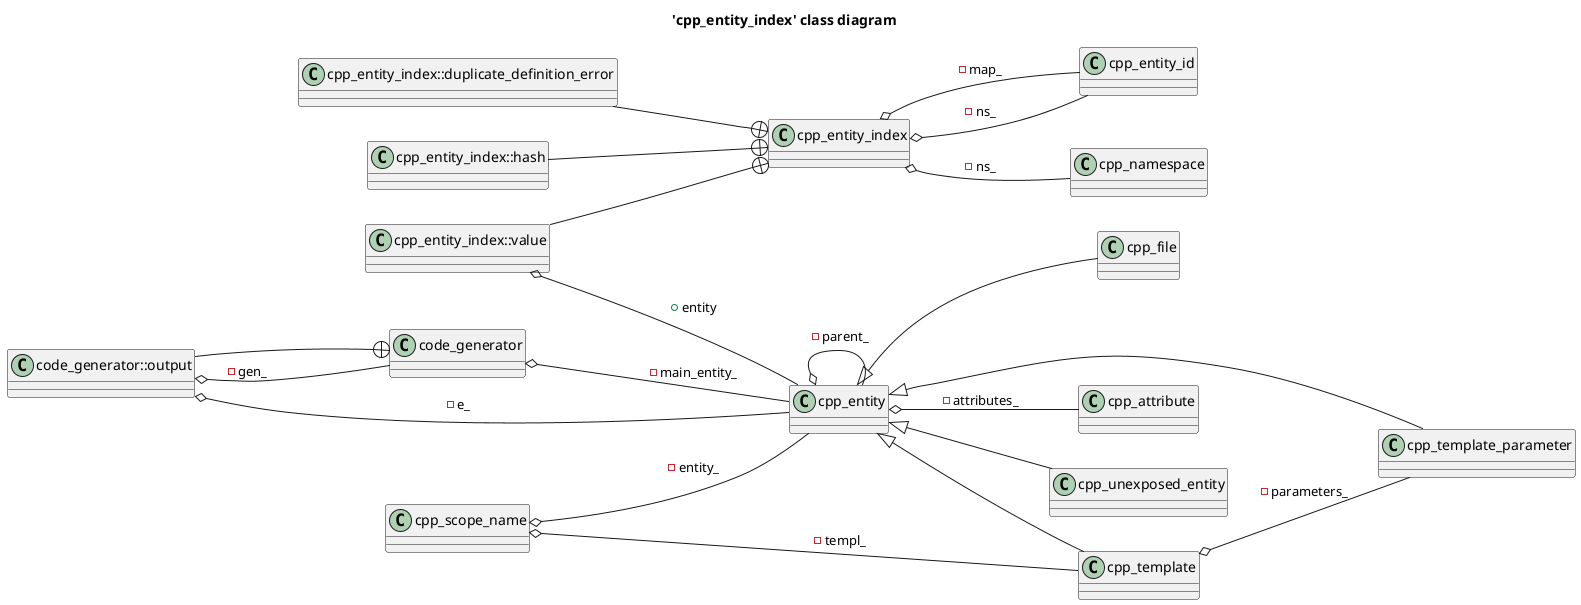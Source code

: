 @startuml
title 'cpp_entity_index' class diagram
left to right direction
class "cpp_entity_id" as C_0001152344551163828554
class C_0001152344551163828554 [[https://github.com/foonathan/cppast/blob/f00df6675d87c6983033d270728c57a55cd3db22/include/cppast/cpp_entity_index.hpp#L38{cpp_entity_id}]] {
__
}
class "cpp_entity_index" as C_0001989731226165037041
class C_0001989731226165037041 [[https://github.com/foonathan/cppast/blob/f00df6675d87c6983033d270728c57a55cd3db22/include/cppast/cpp_entity_index.hpp#L58{cpp_entity_index}]] {
__
}
class "cpp_entity_index::duplicate_definition_error" as C_0001989531636101477120
class C_0001989531636101477120 [[https://github.com/foonathan/cppast/blob/f00df6675d87c6983033d270728c57a55cd3db22/include/cppast/cpp_entity_index.hpp#L62{cpp_entity_index##duplicate_definition_error}]] {
__
}
class "cpp_entity_index::hash" as C_0000634431773903245144
class C_0000634431773903245144 [[https://github.com/foonathan/cppast/blob/f00df6675d87c6983033d270728c57a55cd3db22/include/cppast/cpp_entity_index.hpp#L116{cpp_entity_index##hash}]] {
__
}
class "cpp_entity_index::value" as C_0001918458639534713763
class C_0001918458639534713763 [[https://github.com/foonathan/cppast/blob/f00df6675d87c6983033d270728c57a55cd3db22/include/cppast/cpp_entity_index.hpp#L124{cpp_entity_index##value}]] {
__
}
class "cpp_attribute" as C_0000560657228528420559
class C_0000560657228528420559 [[https://github.com/foonathan/cppast/blob/f00df6675d87c6983033d270728c57a55cd3db22/include/cppast/cpp_attribute.hpp#L42{cpp_attribute}]] {
__
}
class "cpp_scope_name" as C_0001691123644971107631
class C_0001691123644971107631 [[https://github.com/foonathan/cppast/blob/f00df6675d87c6983033d270728c57a55cd3db22/include/cppast/cpp_entity.hpp#L22{cpp_scope_name}]] {
__
}
class "cpp_entity" as C_0001854695372332280903
class C_0001854695372332280903 [[https://github.com/foonathan/cppast/blob/f00df6675d87c6983033d270728c57a55cd3db22/include/cppast/cpp_entity.hpp#L47{cpp_entity}]] {
__
}
class "cpp_unexposed_entity" as C_0001449857709503654826
class C_0001449857709503654826 [[https://github.com/foonathan/cppast/blob/f00df6675d87c6983033d270728c57a55cd3db22/include/cppast/cpp_entity.hpp#L187{cpp_unexposed_entity}]] {
__
}
class "cpp_file" as C_0001248593507051490272
class C_0001248593507051490272 [[https://github.com/foonathan/cppast/blob/f00df6675d87c6983033d270728c57a55cd3db22/include/cppast/cpp_file.hpp#L27{cpp_file}]] {
__
}
class "cpp_template" as C_0000007122300671081288
class C_0000007122300671081288 [[https://github.com/foonathan/cppast/blob/f00df6675d87c6983033d270728c57a55cd3db22/include/cppast/cppast_fwd.hpp#L61{cpp_template}]] {
__
}
class "code_generator" as C_0000664741342971710245
class C_0000664741342971710245 [[https://github.com/foonathan/cppast/blob/f00df6675d87c6983033d270728c57a55cd3db22/include/cppast/cppast_fwd.hpp#L10{code_generator}]] {
__
}
class "cpp_template_parameter" as C_0001158442798649543268
class C_0001158442798649543268 [[https://github.com/foonathan/cppast/blob/f00df6675d87c6983033d270728c57a55cd3db22/include/cppast/cppast_fwd.hpp#L64{cpp_template_parameter}]] {
__
}
class "cpp_namespace" as C_0001318630691633731356
class C_0001318630691633731356 [[https://github.com/foonathan/cppast/blob/f00df6675d87c6983033d270728c57a55cd3db22/include/cppast/cppast_fwd.hpp#L55{cpp_namespace}]] {
__
}
class "code_generator::output" as C_0000192432743316866604
class C_0000192432743316866604 [[https://github.com/foonathan/cppast/blob/f00df6675d87c6983033d270728c57a55cd3db22/include/cppast/code_generator.hpp#L168{code_generator##output}]] {
__
}
C_0001989731226165037041 o-- C_0001152344551163828554 : -map_
C_0001989731226165037041 o-- C_0001152344551163828554 : -ns_
C_0001989731226165037041 o-- C_0001318630691633731356 : -ns_
C_0001989531636101477120 --+ C_0001989731226165037041
C_0000634431773903245144 --+ C_0001989731226165037041
C_0001918458639534713763 --+ C_0001989731226165037041
C_0001918458639534713763 o-- C_0001854695372332280903 : +entity
C_0001691123644971107631 o-- C_0001854695372332280903 : -entity_
C_0001691123644971107631 o-- C_0000007122300671081288 : -templ_
C_0001854695372332280903 o-- C_0000560657228528420559 : -attributes_
C_0001854695372332280903 o-- C_0001854695372332280903 : -parent_
C_0001854695372332280903 <|-- C_0001449857709503654826
C_0001854695372332280903 <|-- C_0001248593507051490272
C_0000007122300671081288 o-- C_0001158442798649543268 : -parameters_
C_0001854695372332280903 <|-- C_0000007122300671081288
C_0000664741342971710245 o-- C_0001854695372332280903 : -main_entity_
C_0001854695372332280903 <|-- C_0001158442798649543268
C_0000192432743316866604 --+ C_0000664741342971710245
C_0000192432743316866604 o-- C_0000664741342971710245 : -gen_
C_0000192432743316866604 o-- C_0001854695372332280903 : -e_

'Generated with clang-uml, version 0.4.0-7-g8a6b497
'LLVM version Ubuntu clang version 16.0.6 (++20230710042027+7cbf1a259152-1~exp1~20230710162048.105)
@enduml
